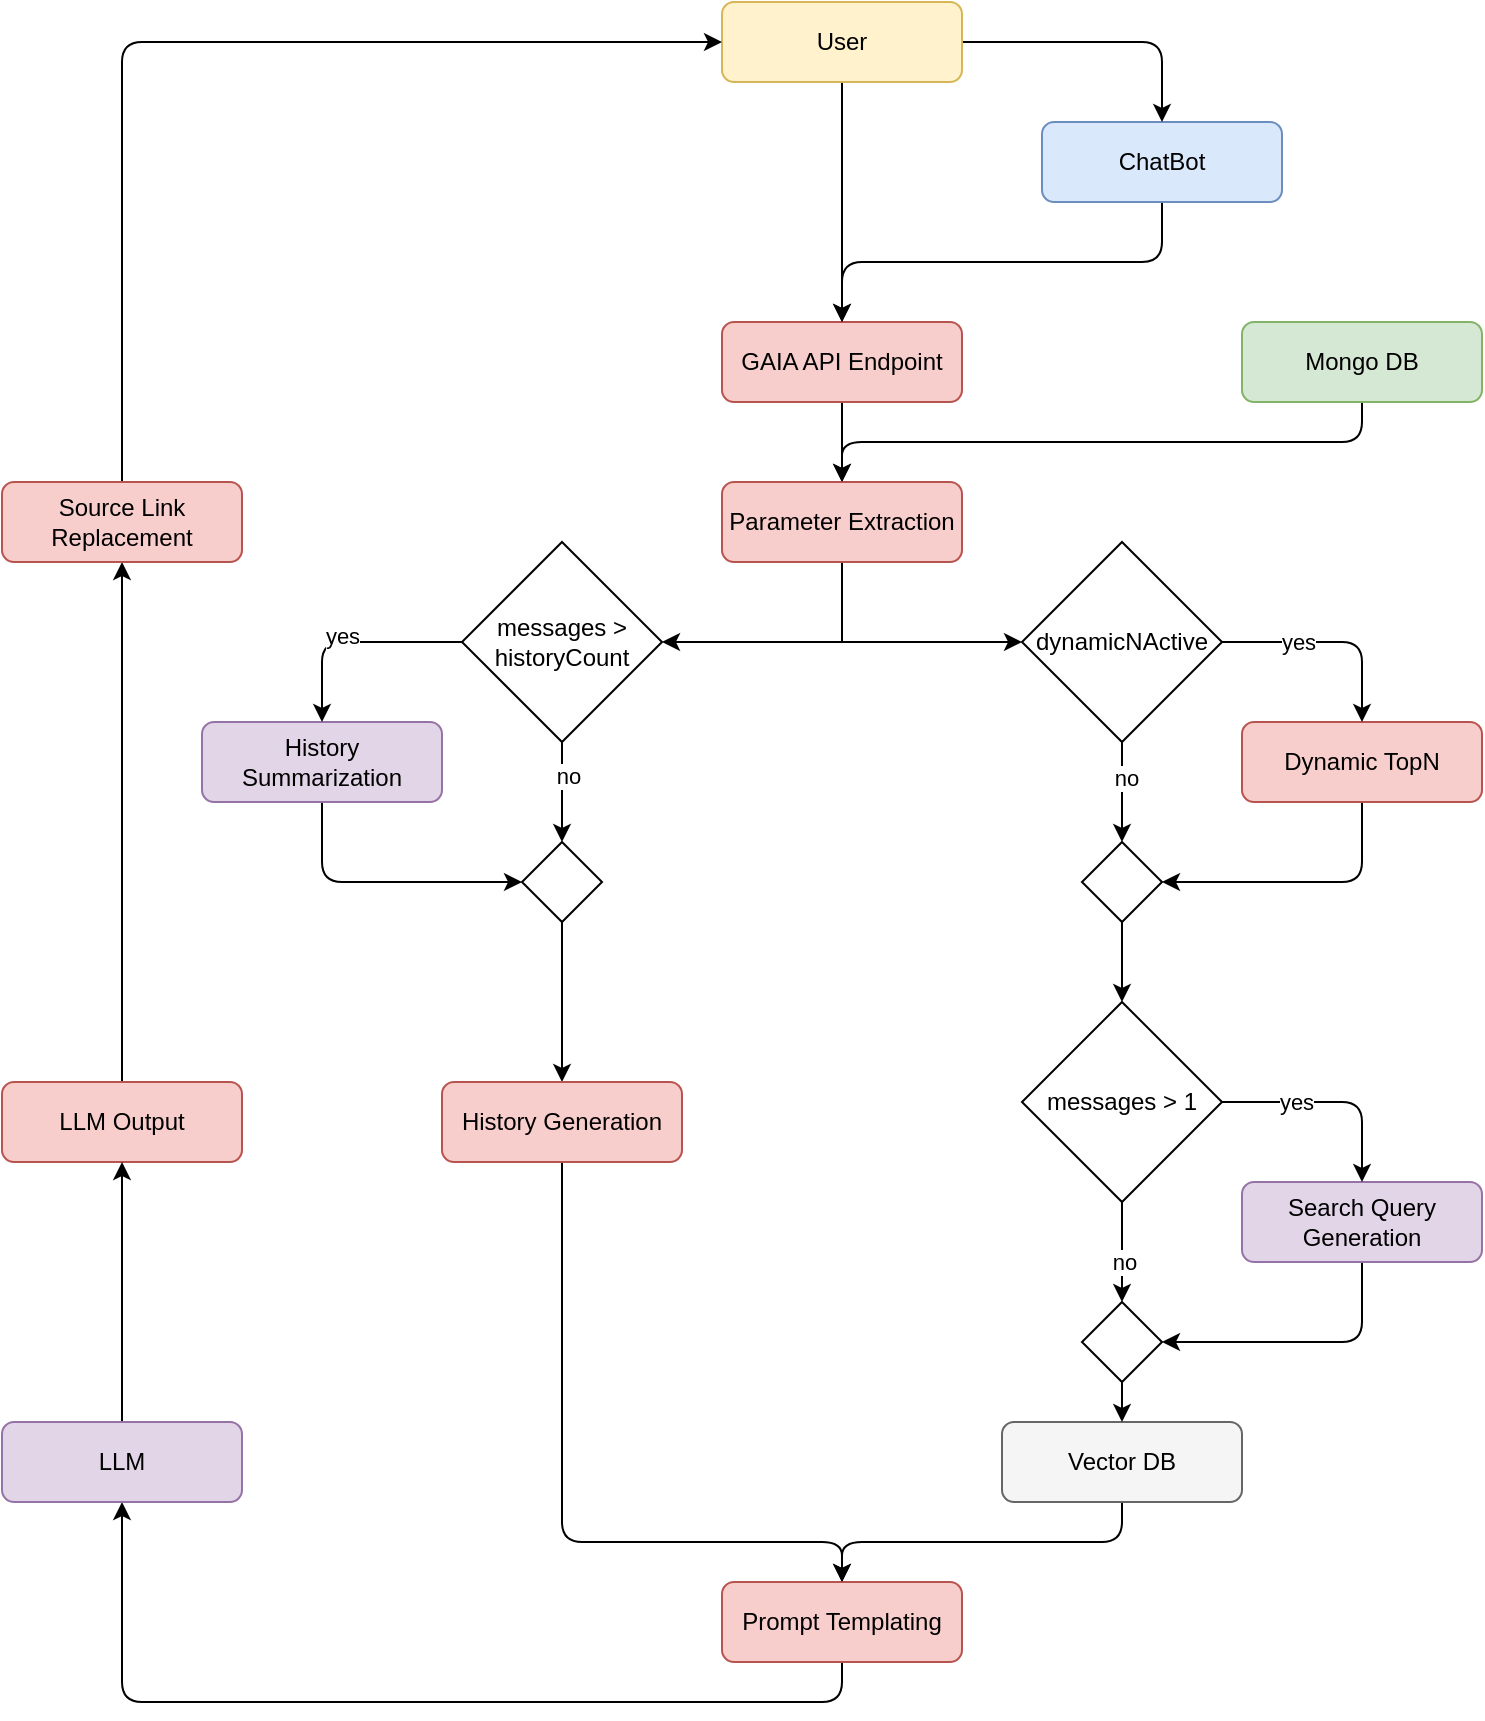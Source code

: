 <mxfile>
    <diagram name="Seite-1" id="oi7ihmUMSAgoP12T3gtz">
        <mxGraphModel dx="1788" dy="1286" grid="1" gridSize="10" guides="1" tooltips="1" connect="1" arrows="1" fold="1" page="1" pageScale="1" pageWidth="827" pageHeight="1169" math="0" shadow="0">
            <root>
                <mxCell id="0"/>
                <mxCell id="1" parent="0"/>
                <mxCell id="a2Eg88y01cHOkWYuPuVT-1" style="edgeStyle=orthogonalEdgeStyle;rounded=0;orthogonalLoop=1;jettySize=auto;html=1;exitX=0.5;exitY=1;exitDx=0;exitDy=0;entryX=0.5;entryY=0;entryDx=0;entryDy=0;fontColor=#000000;" parent="1" source="a2Eg88y01cHOkWYuPuVT-2" target="a2Eg88y01cHOkWYuPuVT-14" edge="1">
                    <mxGeometry relative="1" as="geometry"/>
                </mxCell>
                <mxCell id="a2Eg88y01cHOkWYuPuVT-2" value="GAIA API Endpoint" style="rounded=1;whiteSpace=wrap;html=1;fillColor=#f8cecc;strokeColor=#b85450;fontColor=#000000;" parent="1" vertex="1">
                    <mxGeometry x="400" y="200" width="120" height="40" as="geometry"/>
                </mxCell>
                <mxCell id="a2Eg88y01cHOkWYuPuVT-3" style="edgeStyle=orthogonalEdgeStyle;rounded=1;orthogonalLoop=1;jettySize=auto;html=1;exitX=0.5;exitY=1;exitDx=0;exitDy=0;curved=0;fontColor=#000000;" parent="1" source="a2Eg88y01cHOkWYuPuVT-4" target="a2Eg88y01cHOkWYuPuVT-2" edge="1">
                    <mxGeometry relative="1" as="geometry"/>
                </mxCell>
                <mxCell id="a2Eg88y01cHOkWYuPuVT-4" value="ChatBot" style="rounded=1;whiteSpace=wrap;html=1;fillColor=#dae8fc;strokeColor=#6c8ebf;fontColor=#000000;" parent="1" vertex="1">
                    <mxGeometry x="560" y="100" width="120" height="40" as="geometry"/>
                </mxCell>
                <mxCell id="a2Eg88y01cHOkWYuPuVT-5" style="edgeStyle=orthogonalEdgeStyle;rounded=1;orthogonalLoop=1;jettySize=auto;html=1;exitX=1;exitY=0.5;exitDx=0;exitDy=0;entryX=0.5;entryY=0;entryDx=0;entryDy=0;curved=0;fontColor=#000000;" parent="1" source="a2Eg88y01cHOkWYuPuVT-7" target="a2Eg88y01cHOkWYuPuVT-4" edge="1">
                    <mxGeometry relative="1" as="geometry"/>
                </mxCell>
                <mxCell id="a2Eg88y01cHOkWYuPuVT-6" style="edgeStyle=orthogonalEdgeStyle;rounded=0;orthogonalLoop=1;jettySize=auto;html=1;exitX=0.5;exitY=1;exitDx=0;exitDy=0;entryX=0.5;entryY=0;entryDx=0;entryDy=0;fontColor=#000000;" parent="1" source="a2Eg88y01cHOkWYuPuVT-7" target="a2Eg88y01cHOkWYuPuVT-2" edge="1">
                    <mxGeometry relative="1" as="geometry"/>
                </mxCell>
                <mxCell id="a2Eg88y01cHOkWYuPuVT-7" value="User" style="rounded=1;whiteSpace=wrap;html=1;fillColor=#fff2cc;strokeColor=#d6b656;fontColor=#000000;" parent="1" vertex="1">
                    <mxGeometry x="400" y="40" width="120" height="40" as="geometry"/>
                </mxCell>
                <mxCell id="a2Eg88y01cHOkWYuPuVT-8" style="edgeStyle=orthogonalEdgeStyle;rounded=1;orthogonalLoop=1;jettySize=auto;html=1;exitX=0.5;exitY=1;exitDx=0;exitDy=0;curved=0;fontColor=#000000;" parent="1" source="a2Eg88y01cHOkWYuPuVT-9" target="a2Eg88y01cHOkWYuPuVT-11" edge="1">
                    <mxGeometry relative="1" as="geometry"/>
                </mxCell>
                <mxCell id="a2Eg88y01cHOkWYuPuVT-9" value="Vector DB" style="rounded=1;whiteSpace=wrap;html=1;fillColor=#f5f5f5;fontColor=#000000;strokeColor=#666666;" parent="1" vertex="1">
                    <mxGeometry x="540" y="750" width="120" height="40" as="geometry"/>
                </mxCell>
                <mxCell id="a2Eg88y01cHOkWYuPuVT-10" style="edgeStyle=orthogonalEdgeStyle;rounded=1;orthogonalLoop=1;jettySize=auto;html=1;exitX=0.5;exitY=1;exitDx=0;exitDy=0;entryX=0.5;entryY=1;entryDx=0;entryDy=0;curved=0;fontColor=#000000;" parent="1" source="a2Eg88y01cHOkWYuPuVT-11" target="a2Eg88y01cHOkWYuPuVT-18" edge="1">
                    <mxGeometry relative="1" as="geometry"/>
                </mxCell>
                <mxCell id="a2Eg88y01cHOkWYuPuVT-11" value="Prompt Templating" style="rounded=1;whiteSpace=wrap;html=1;fillColor=#f8cecc;strokeColor=#b85450;fontColor=#000000;" parent="1" vertex="1">
                    <mxGeometry x="400" y="830" width="120" height="40" as="geometry"/>
                </mxCell>
                <mxCell id="a2Eg88y01cHOkWYuPuVT-12" value="" style="edgeStyle=orthogonalEdgeStyle;rounded=0;orthogonalLoop=1;jettySize=auto;html=1;exitX=0.5;exitY=1;exitDx=0;exitDy=0;fontColor=#000000;" parent="1" source="a2Eg88y01cHOkWYuPuVT-14" target="a2Eg88y01cHOkWYuPuVT-29" edge="1">
                    <mxGeometry relative="1" as="geometry">
                        <mxPoint x="460" y="330.0" as="sourcePoint"/>
                    </mxGeometry>
                </mxCell>
                <mxCell id="a2Eg88y01cHOkWYuPuVT-13" style="edgeStyle=orthogonalEdgeStyle;rounded=0;orthogonalLoop=1;jettySize=auto;html=1;exitX=0.5;exitY=1;exitDx=0;exitDy=0;entryX=1;entryY=0.5;entryDx=0;entryDy=0;fontColor=#000000;" parent="1" source="a2Eg88y01cHOkWYuPuVT-14" target="a2Eg88y01cHOkWYuPuVT-39" edge="1">
                    <mxGeometry relative="1" as="geometry">
                        <mxPoint x="460" y="330.0" as="sourcePoint"/>
                    </mxGeometry>
                </mxCell>
                <mxCell id="a2Eg88y01cHOkWYuPuVT-14" value="Parameter Extraction" style="rounded=1;whiteSpace=wrap;html=1;fillColor=#f8cecc;strokeColor=#b85450;fontColor=#000000;" parent="1" vertex="1">
                    <mxGeometry x="400" y="280" width="120" height="40" as="geometry"/>
                </mxCell>
                <mxCell id="a2Eg88y01cHOkWYuPuVT-15" style="edgeStyle=orthogonalEdgeStyle;rounded=0;orthogonalLoop=1;jettySize=auto;html=1;exitX=0.5;exitY=0;exitDx=0;exitDy=0;entryX=0.5;entryY=1;entryDx=0;entryDy=0;fontColor=#000000;" parent="1" source="a2Eg88y01cHOkWYuPuVT-16" target="a2Eg88y01cHOkWYuPuVT-22" edge="1">
                    <mxGeometry relative="1" as="geometry"/>
                </mxCell>
                <mxCell id="a2Eg88y01cHOkWYuPuVT-16" value="LLM Output" style="rounded=1;whiteSpace=wrap;html=1;fillColor=#f8cecc;strokeColor=#b85450;fontColor=#000000;" parent="1" vertex="1">
                    <mxGeometry x="40" y="580" width="120" height="40" as="geometry"/>
                </mxCell>
                <mxCell id="a2Eg88y01cHOkWYuPuVT-17" style="edgeStyle=orthogonalEdgeStyle;rounded=0;orthogonalLoop=1;jettySize=auto;html=1;exitX=0.5;exitY=0;exitDx=0;exitDy=0;entryX=0.5;entryY=1;entryDx=0;entryDy=0;fontColor=#000000;" parent="1" source="a2Eg88y01cHOkWYuPuVT-18" target="a2Eg88y01cHOkWYuPuVT-16" edge="1">
                    <mxGeometry relative="1" as="geometry"/>
                </mxCell>
                <mxCell id="a2Eg88y01cHOkWYuPuVT-18" value="LLM" style="rounded=1;whiteSpace=wrap;html=1;fillColor=#e1d5e7;strokeColor=#9673a6;fontColor=#000000;" parent="1" vertex="1">
                    <mxGeometry x="40" y="750" width="120" height="40" as="geometry"/>
                </mxCell>
                <mxCell id="a2Eg88y01cHOkWYuPuVT-19" style="edgeStyle=orthogonalEdgeStyle;rounded=1;orthogonalLoop=1;jettySize=auto;html=1;exitX=0.5;exitY=1;exitDx=0;exitDy=0;entryX=1;entryY=0.5;entryDx=0;entryDy=0;curved=0;fontColor=#000000;" parent="1" source="a2Eg88y01cHOkWYuPuVT-20" target="a2Eg88y01cHOkWYuPuVT-31" edge="1">
                    <mxGeometry relative="1" as="geometry"/>
                </mxCell>
                <mxCell id="a2Eg88y01cHOkWYuPuVT-20" value="Dynamic TopN" style="rounded=1;whiteSpace=wrap;html=1;fillColor=#f8cecc;strokeColor=#b85450;fontColor=#000000;" parent="1" vertex="1">
                    <mxGeometry x="660" y="400" width="120" height="40" as="geometry"/>
                </mxCell>
                <mxCell id="a2Eg88y01cHOkWYuPuVT-21" style="edgeStyle=orthogonalEdgeStyle;rounded=1;orthogonalLoop=1;jettySize=auto;html=1;exitX=0.5;exitY=0;exitDx=0;exitDy=0;entryX=0;entryY=0.5;entryDx=0;entryDy=0;curved=0;fontColor=#000000;" parent="1" source="a2Eg88y01cHOkWYuPuVT-22" target="a2Eg88y01cHOkWYuPuVT-7" edge="1">
                    <mxGeometry relative="1" as="geometry"/>
                </mxCell>
                <mxCell id="a2Eg88y01cHOkWYuPuVT-22" value="Source Link Replacement" style="rounded=1;whiteSpace=wrap;html=1;fillColor=#f8cecc;strokeColor=#b85450;fontColor=#000000;" parent="1" vertex="1">
                    <mxGeometry x="40" y="280" width="120" height="40" as="geometry"/>
                </mxCell>
                <mxCell id="a2Eg88y01cHOkWYuPuVT-23" style="edgeStyle=orthogonalEdgeStyle;rounded=1;orthogonalLoop=1;jettySize=auto;html=1;exitX=0.5;exitY=1;exitDx=0;exitDy=0;entryX=0;entryY=0.5;entryDx=0;entryDy=0;curved=0;fontColor=#000000;" parent="1" source="a2Eg88y01cHOkWYuPuVT-24" target="a2Eg88y01cHOkWYuPuVT-41" edge="1">
                    <mxGeometry relative="1" as="geometry"/>
                </mxCell>
                <mxCell id="a2Eg88y01cHOkWYuPuVT-24" value="History Summarization" style="rounded=1;whiteSpace=wrap;html=1;fillColor=#e1d5e7;strokeColor=#9673a6;fontColor=#000000;" parent="1" vertex="1">
                    <mxGeometry x="140" y="400" width="120" height="40" as="geometry"/>
                </mxCell>
                <mxCell id="a2Eg88y01cHOkWYuPuVT-53" style="edgeStyle=orthogonalEdgeStyle;rounded=1;orthogonalLoop=1;jettySize=auto;html=1;entryX=1;entryY=0.5;entryDx=0;entryDy=0;exitX=0.5;exitY=1;exitDx=0;exitDy=0;curved=0;fontColor=#000000;" parent="1" source="a2Eg88y01cHOkWYuPuVT-26" target="a2Eg88y01cHOkWYuPuVT-36" edge="1">
                    <mxGeometry relative="1" as="geometry">
                        <mxPoint x="730" y="680" as="sourcePoint"/>
                    </mxGeometry>
                </mxCell>
                <mxCell id="a2Eg88y01cHOkWYuPuVT-26" value="Search Query Generation" style="rounded=1;whiteSpace=wrap;html=1;fillColor=#e1d5e7;strokeColor=#9673a6;fontColor=#000000;" parent="1" vertex="1">
                    <mxGeometry x="660" y="630" width="120" height="40" as="geometry"/>
                </mxCell>
                <mxCell id="a2Eg88y01cHOkWYuPuVT-27" style="edgeStyle=orthogonalEdgeStyle;rounded=1;orthogonalLoop=1;jettySize=auto;html=1;exitX=1;exitY=0.5;exitDx=0;exitDy=0;entryX=0.5;entryY=0;entryDx=0;entryDy=0;curved=0;fontColor=#000000;" parent="1" source="a2Eg88y01cHOkWYuPuVT-29" target="a2Eg88y01cHOkWYuPuVT-20" edge="1">
                    <mxGeometry relative="1" as="geometry"/>
                </mxCell>
                <mxCell id="a2Eg88y01cHOkWYuPuVT-49" value="yes" style="edgeLabel;html=1;align=center;verticalAlign=middle;resizable=0;points=[];fontColor=#000000;" parent="a2Eg88y01cHOkWYuPuVT-27" vertex="1" connectable="0">
                    <mxGeometry x="-0.309" relative="1" as="geometry">
                        <mxPoint as="offset"/>
                    </mxGeometry>
                </mxCell>
                <mxCell id="a2Eg88y01cHOkWYuPuVT-28" style="edgeStyle=orthogonalEdgeStyle;rounded=0;orthogonalLoop=1;jettySize=auto;html=1;exitX=0.5;exitY=1;exitDx=0;exitDy=0;entryX=0.5;entryY=0;entryDx=0;entryDy=0;fontColor=#000000;" parent="1" source="a2Eg88y01cHOkWYuPuVT-29" target="a2Eg88y01cHOkWYuPuVT-31" edge="1">
                    <mxGeometry relative="1" as="geometry"/>
                </mxCell>
                <mxCell id="a2Eg88y01cHOkWYuPuVT-50" value="no" style="edgeLabel;html=1;align=center;verticalAlign=middle;resizable=0;points=[];fontColor=#000000;" parent="a2Eg88y01cHOkWYuPuVT-28" vertex="1" connectable="0">
                    <mxGeometry x="-0.281" y="2" relative="1" as="geometry">
                        <mxPoint as="offset"/>
                    </mxGeometry>
                </mxCell>
                <mxCell id="a2Eg88y01cHOkWYuPuVT-29" value="dynamicNActive" style="rhombus;whiteSpace=wrap;html=1;fontColor=#000000;" parent="1" vertex="1">
                    <mxGeometry x="550" y="310" width="100" height="100" as="geometry"/>
                </mxCell>
                <mxCell id="a2Eg88y01cHOkWYuPuVT-30" style="edgeStyle=orthogonalEdgeStyle;rounded=0;orthogonalLoop=1;jettySize=auto;html=1;exitX=0.5;exitY=1;exitDx=0;exitDy=0;entryX=0.5;entryY=0;entryDx=0;entryDy=0;fontColor=#000000;" parent="1" target="a2Eg88y01cHOkWYuPuVT-34" edge="1">
                    <mxGeometry relative="1" as="geometry">
                        <mxPoint x="600" y="570" as="sourcePoint"/>
                    </mxGeometry>
                </mxCell>
                <mxCell id="a2Eg88y01cHOkWYuPuVT-52" style="edgeStyle=orthogonalEdgeStyle;rounded=0;orthogonalLoop=1;jettySize=auto;html=1;exitX=0.5;exitY=1;exitDx=0;exitDy=0;entryX=0.5;entryY=0;entryDx=0;entryDy=0;fontColor=#000000;" parent="1" source="a2Eg88y01cHOkWYuPuVT-31" target="a2Eg88y01cHOkWYuPuVT-51" edge="1">
                    <mxGeometry relative="1" as="geometry"/>
                </mxCell>
                <mxCell id="a2Eg88y01cHOkWYuPuVT-31" value="" style="rhombus;whiteSpace=wrap;html=1;fontColor=#000000;" parent="1" vertex="1">
                    <mxGeometry x="580" y="460" width="40" height="40" as="geometry"/>
                </mxCell>
                <mxCell id="a2Eg88y01cHOkWYuPuVT-32" style="edgeStyle=orthogonalEdgeStyle;rounded=1;orthogonalLoop=1;jettySize=auto;html=1;exitX=1;exitY=0.5;exitDx=0;exitDy=0;entryX=0.5;entryY=0;entryDx=0;entryDy=0;curved=0;fontColor=#000000;" parent="1" source="a2Eg88y01cHOkWYuPuVT-34" target="a2Eg88y01cHOkWYuPuVT-26" edge="1">
                    <mxGeometry relative="1" as="geometry"/>
                </mxCell>
                <mxCell id="a2Eg88y01cHOkWYuPuVT-54" value="yes" style="edgeLabel;html=1;align=center;verticalAlign=middle;resizable=0;points=[];fontColor=#000000;" parent="a2Eg88y01cHOkWYuPuVT-32" vertex="1" connectable="0">
                    <mxGeometry x="-0.042" relative="1" as="geometry">
                        <mxPoint as="offset"/>
                    </mxGeometry>
                </mxCell>
                <mxCell id="a2Eg88y01cHOkWYuPuVT-33" style="edgeStyle=orthogonalEdgeStyle;rounded=0;orthogonalLoop=1;jettySize=auto;html=1;exitX=0.5;exitY=1;exitDx=0;exitDy=0;fontColor=#000000;" parent="1" source="a2Eg88y01cHOkWYuPuVT-34" target="a2Eg88y01cHOkWYuPuVT-36" edge="1">
                    <mxGeometry relative="1" as="geometry"/>
                </mxCell>
                <mxCell id="a2Eg88y01cHOkWYuPuVT-55" value="no" style="edgeLabel;html=1;align=center;verticalAlign=middle;resizable=0;points=[];fontColor=#000000;" parent="a2Eg88y01cHOkWYuPuVT-33" vertex="1" connectable="0">
                    <mxGeometry x="0.495" y="1" relative="1" as="geometry">
                        <mxPoint as="offset"/>
                    </mxGeometry>
                </mxCell>
                <mxCell id="a2Eg88y01cHOkWYuPuVT-34" value="" style="rhombus;whiteSpace=wrap;html=1;fontColor=#000000;" parent="1" vertex="1">
                    <mxGeometry x="580" y="570" width="40" height="40" as="geometry"/>
                </mxCell>
                <mxCell id="a2Eg88y01cHOkWYuPuVT-35" style="edgeStyle=orthogonalEdgeStyle;rounded=0;orthogonalLoop=1;jettySize=auto;html=1;exitX=0.5;exitY=1;exitDx=0;exitDy=0;entryX=0.5;entryY=0;entryDx=0;entryDy=0;fontColor=#000000;" parent="1" source="a2Eg88y01cHOkWYuPuVT-36" target="a2Eg88y01cHOkWYuPuVT-9" edge="1">
                    <mxGeometry relative="1" as="geometry"/>
                </mxCell>
                <mxCell id="a2Eg88y01cHOkWYuPuVT-36" value="" style="rhombus;whiteSpace=wrap;html=1;fontColor=#000000;" parent="1" vertex="1">
                    <mxGeometry x="580" y="690" width="40" height="40" as="geometry"/>
                </mxCell>
                <mxCell id="a2Eg88y01cHOkWYuPuVT-37" style="edgeStyle=orthogonalEdgeStyle;rounded=1;orthogonalLoop=1;jettySize=auto;html=1;exitX=0;exitY=0.5;exitDx=0;exitDy=0;entryX=0.5;entryY=0;entryDx=0;entryDy=0;curved=0;fontColor=#000000;" parent="1" source="a2Eg88y01cHOkWYuPuVT-39" target="a2Eg88y01cHOkWYuPuVT-24" edge="1">
                    <mxGeometry relative="1" as="geometry"/>
                </mxCell>
                <mxCell id="a2Eg88y01cHOkWYuPuVT-47" value="yes" style="edgeLabel;html=1;align=center;verticalAlign=middle;resizable=0;points=[];fontColor=#000000;" parent="a2Eg88y01cHOkWYuPuVT-37" vertex="1" connectable="0">
                    <mxGeometry x="-0.269" y="-3" relative="1" as="geometry">
                        <mxPoint x="-20" as="offset"/>
                    </mxGeometry>
                </mxCell>
                <mxCell id="a2Eg88y01cHOkWYuPuVT-38" style="edgeStyle=orthogonalEdgeStyle;rounded=0;orthogonalLoop=1;jettySize=auto;html=1;exitX=0.5;exitY=1;exitDx=0;exitDy=0;entryX=0.5;entryY=0;entryDx=0;entryDy=0;fontColor=#000000;" parent="1" source="a2Eg88y01cHOkWYuPuVT-39" target="a2Eg88y01cHOkWYuPuVT-41" edge="1">
                    <mxGeometry relative="1" as="geometry"/>
                </mxCell>
                <mxCell id="a2Eg88y01cHOkWYuPuVT-48" value="no" style="edgeLabel;html=1;align=center;verticalAlign=middle;resizable=0;points=[];fontColor=#000000;" parent="a2Eg88y01cHOkWYuPuVT-38" vertex="1" connectable="0">
                    <mxGeometry x="-0.317" y="3" relative="1" as="geometry">
                        <mxPoint as="offset"/>
                    </mxGeometry>
                </mxCell>
                <mxCell id="a2Eg88y01cHOkWYuPuVT-39" value="messages &amp;gt; historyCount" style="rhombus;whiteSpace=wrap;html=1;fontColor=#000000;" parent="1" vertex="1">
                    <mxGeometry x="270" y="310" width="100" height="100" as="geometry"/>
                </mxCell>
                <mxCell id="a2Eg88y01cHOkWYuPuVT-40" style="edgeStyle=orthogonalEdgeStyle;rounded=0;orthogonalLoop=1;jettySize=auto;html=1;exitX=0.5;exitY=1;exitDx=0;exitDy=0;entryX=0.5;entryY=0;entryDx=0;entryDy=0;fontColor=#000000;" parent="1" source="a2Eg88y01cHOkWYuPuVT-41" target="a2Eg88y01cHOkWYuPuVT-43" edge="1">
                    <mxGeometry relative="1" as="geometry"/>
                </mxCell>
                <mxCell id="a2Eg88y01cHOkWYuPuVT-41" value="" style="rhombus;whiteSpace=wrap;html=1;fontColor=#000000;" parent="1" vertex="1">
                    <mxGeometry x="300" y="460" width="40" height="40" as="geometry"/>
                </mxCell>
                <mxCell id="a2Eg88y01cHOkWYuPuVT-42" style="edgeStyle=orthogonalEdgeStyle;rounded=1;orthogonalLoop=1;jettySize=auto;html=1;exitX=0.5;exitY=1;exitDx=0;exitDy=0;entryX=0.5;entryY=0;entryDx=0;entryDy=0;curved=0;fontColor=#000000;" parent="1" source="a2Eg88y01cHOkWYuPuVT-43" target="a2Eg88y01cHOkWYuPuVT-11" edge="1">
                    <mxGeometry relative="1" as="geometry">
                        <Array as="points">
                            <mxPoint x="320" y="810"/>
                            <mxPoint x="460" y="810"/>
                        </Array>
                    </mxGeometry>
                </mxCell>
                <mxCell id="a2Eg88y01cHOkWYuPuVT-43" value="History Generation" style="rounded=1;whiteSpace=wrap;html=1;fillColor=#f8cecc;strokeColor=#b85450;fontColor=#000000;" parent="1" vertex="1">
                    <mxGeometry x="260" y="580" width="120" height="40" as="geometry"/>
                </mxCell>
                <mxCell id="a2Eg88y01cHOkWYuPuVT-45" style="edgeStyle=orthogonalEdgeStyle;rounded=1;orthogonalLoop=1;jettySize=auto;html=1;exitX=0.5;exitY=1;exitDx=0;exitDy=0;entryX=0.5;entryY=0;entryDx=0;entryDy=0;curved=0;fontColor=#000000;" parent="1" source="a2Eg88y01cHOkWYuPuVT-44" target="a2Eg88y01cHOkWYuPuVT-14" edge="1">
                    <mxGeometry relative="1" as="geometry"/>
                </mxCell>
                <mxCell id="a2Eg88y01cHOkWYuPuVT-44" value="Mongo DB" style="rounded=1;whiteSpace=wrap;html=1;fillColor=#d5e8d4;strokeColor=#82b366;fontColor=#000000;" parent="1" vertex="1">
                    <mxGeometry x="660" y="200" width="120" height="40" as="geometry"/>
                </mxCell>
                <mxCell id="a2Eg88y01cHOkWYuPuVT-51" value="messages &amp;gt; 1" style="rhombus;whiteSpace=wrap;html=1;fontColor=#000000;" parent="1" vertex="1">
                    <mxGeometry x="550" y="540" width="100" height="100" as="geometry"/>
                </mxCell>
            </root>
        </mxGraphModel>
    </diagram>
</mxfile>